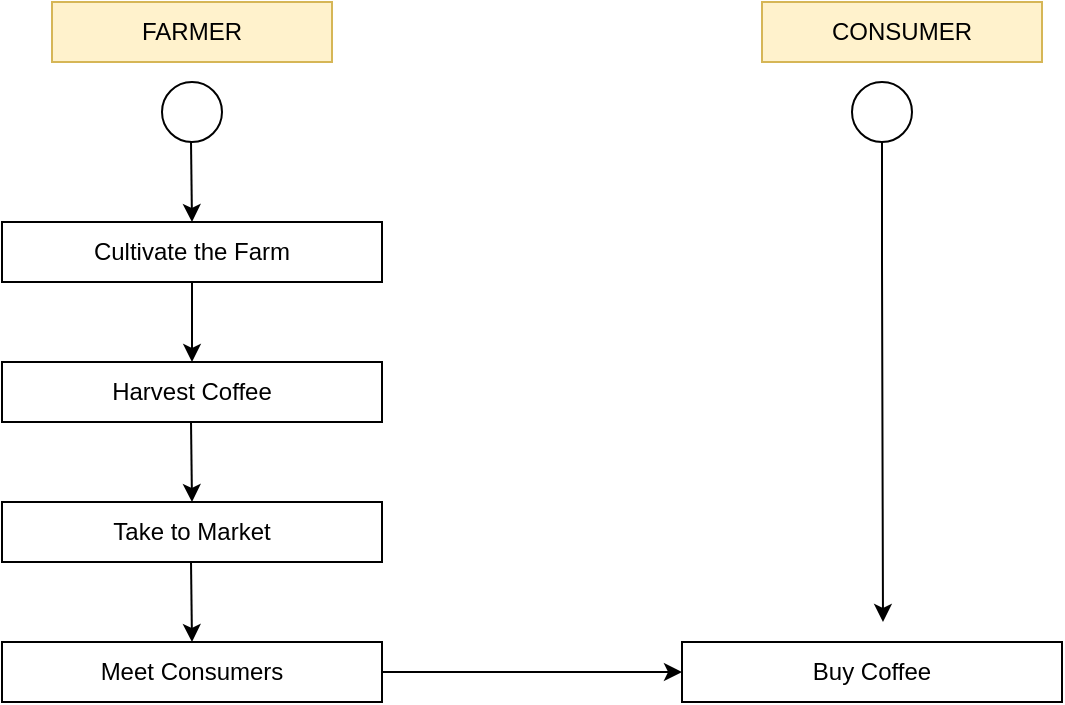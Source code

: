 <mxfile version="14.8.0" type="device"><diagram id="b1rPF89XvsS4276CUbS3" name="Page-1"><mxGraphModel dx="1102" dy="582" grid="1" gridSize="10" guides="1" tooltips="1" connect="1" arrows="1" fold="1" page="1" pageScale="1" pageWidth="850" pageHeight="1100" math="0" shadow="0"><root><mxCell id="0"/><mxCell id="1" parent="0"/><mxCell id="lYBr0iDoDE18KDkQ3_l1-3" value="" style="group" parent="1" vertex="1" connectable="0"><mxGeometry x="120" y="50" width="30" height="70" as="geometry"/></mxCell><mxCell id="lYBr0iDoDE18KDkQ3_l1-2" value="" style="endArrow=classic;html=1;" parent="lYBr0iDoDE18KDkQ3_l1-3" edge="1"><mxGeometry width="50" height="50" relative="1" as="geometry"><mxPoint x="14.5" y="30" as="sourcePoint"/><mxPoint x="15" y="70" as="targetPoint"/></mxGeometry></mxCell><mxCell id="lYBr0iDoDE18KDkQ3_l1-1" value="" style="ellipse;whiteSpace=wrap;html=1;aspect=fixed;" parent="lYBr0iDoDE18KDkQ3_l1-3" vertex="1"><mxGeometry width="30" height="30" as="geometry"/></mxCell><mxCell id="lYBr0iDoDE18KDkQ3_l1-4" value="FARMER" style="rounded=0;whiteSpace=wrap;html=1;fillColor=#fff2cc;strokeColor=#d6b656;" parent="1" vertex="1"><mxGeometry x="65" y="10" width="140" height="30" as="geometry"/></mxCell><mxCell id="lYBr0iDoDE18KDkQ3_l1-5" value="CONSUMER" style="rounded=0;whiteSpace=wrap;html=1;fillColor=#fff2cc;strokeColor=#d6b656;" parent="1" vertex="1"><mxGeometry x="420" y="10" width="140" height="30" as="geometry"/></mxCell><mxCell id="lYBr0iDoDE18KDkQ3_l1-7" value="Cultivate the Farm" style="rounded=0;whiteSpace=wrap;html=1;" parent="1" vertex="1"><mxGeometry x="40" y="120" width="190" height="30" as="geometry"/></mxCell><mxCell id="lYBr0iDoDE18KDkQ3_l1-8" value="Harvest Coffee" style="rounded=0;whiteSpace=wrap;html=1;" parent="1" vertex="1"><mxGeometry x="40" y="190" width="190" height="30" as="geometry"/></mxCell><mxCell id="lYBr0iDoDE18KDkQ3_l1-9" value="" style="endArrow=classic;html=1;" parent="1" source="lYBr0iDoDE18KDkQ3_l1-7" edge="1"><mxGeometry width="50" height="50" relative="1" as="geometry"><mxPoint x="135" y="200" as="sourcePoint"/><mxPoint x="135" y="190" as="targetPoint"/></mxGeometry></mxCell><mxCell id="lYBr0iDoDE18KDkQ3_l1-16" value="Take to Market" style="rounded=0;whiteSpace=wrap;html=1;" parent="1" vertex="1"><mxGeometry x="40" y="260" width="190" height="30" as="geometry"/></mxCell><mxCell id="lYBr0iDoDE18KDkQ3_l1-17" value="" style="endArrow=classic;html=1;" parent="1" edge="1"><mxGeometry width="50" height="50" relative="1" as="geometry"><mxPoint x="134.5" y="220" as="sourcePoint"/><mxPoint x="135" y="260" as="targetPoint"/></mxGeometry></mxCell><mxCell id="lYBr0iDoDE18KDkQ3_l1-18" value="Meet Consumers" style="rounded=0;whiteSpace=wrap;html=1;" parent="1" vertex="1"><mxGeometry x="40" y="330" width="190" height="30" as="geometry"/></mxCell><mxCell id="lYBr0iDoDE18KDkQ3_l1-19" value="" style="endArrow=classic;html=1;" parent="1" edge="1"><mxGeometry width="50" height="50" relative="1" as="geometry"><mxPoint x="134.5" y="290" as="sourcePoint"/><mxPoint x="135" y="330" as="targetPoint"/></mxGeometry></mxCell><mxCell id="lYBr0iDoDE18KDkQ3_l1-20" value="" style="ellipse;whiteSpace=wrap;html=1;aspect=fixed;" parent="1" vertex="1"><mxGeometry x="465" y="50" width="30" height="30" as="geometry"/></mxCell><mxCell id="lYBr0iDoDE18KDkQ3_l1-23" value="" style="edgeStyle=orthogonalEdgeStyle;rounded=0;orthogonalLoop=1;jettySize=auto;html=1;" parent="1" edge="1"><mxGeometry relative="1" as="geometry"><mxPoint x="480" y="80" as="sourcePoint"/><mxPoint x="480.5" y="320" as="targetPoint"/><Array as="points"><mxPoint x="480.5" y="140"/><mxPoint x="480.5" y="140"/></Array></mxGeometry></mxCell><mxCell id="lYBr0iDoDE18KDkQ3_l1-28" value="" style="endArrow=classic;html=1;exitX=1;exitY=0.5;exitDx=0;exitDy=0;entryX=0;entryY=0.5;entryDx=0;entryDy=0;" parent="1" source="lYBr0iDoDE18KDkQ3_l1-18" target="lYBr0iDoDE18KDkQ3_l1-29" edge="1"><mxGeometry width="50" height="50" relative="1" as="geometry"><mxPoint x="400" y="330" as="sourcePoint"/><mxPoint x="310" y="345" as="targetPoint"/></mxGeometry></mxCell><mxCell id="lYBr0iDoDE18KDkQ3_l1-29" value="Buy Coffee" style="rounded=0;whiteSpace=wrap;html=1;" parent="1" vertex="1"><mxGeometry x="380" y="330" width="190" height="30" as="geometry"/></mxCell></root></mxGraphModel></diagram></mxfile>